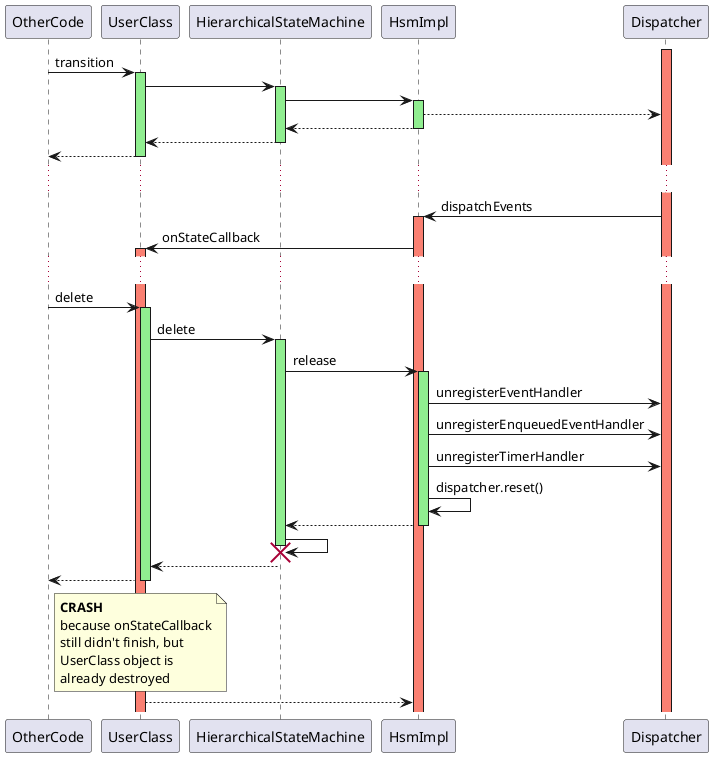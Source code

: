 @startuml

participant OtherCode
participant UserClass
participant HierarchicalStateMachine as HSM
participant HsmImpl
participant Dispatcher

activate Dispatcher #Salmon

OtherCode -> UserClass++ #LightGreen: transition
    UserClass -> HSM++ #LightGreen
        HSM -> HsmImpl++ #LightGreen
            HsmImpl --> Dispatcher
        return
    return
return

...

Dispatcher -> HsmImpl: dispatchEvents
activate HsmImpl #Salmon
HsmImpl -> UserClass: onStateCallback
activate UserClass #Salmon

...

OtherCode -> UserClass++ #LightGreen: delete
    UserClass -> HSM++ #LightGreen: delete
        HSM -> HsmImpl++ #LightGreen: release
            HsmImpl -> Dispatcher: unregisterEventHandler
            HsmImpl -> Dispatcher: unregisterEnqueuedEventHandler
            HsmImpl -> Dispatcher: unregisterTimerHandler
            HsmImpl -> HsmImpl: dispatcher.reset()
        return
        HSM -> HSM !!
    return
    ' UserClass -> UserClass !!
return

note over UserClass
    **CRASH**
    because onStateCallback
    still didn't finish, but
    UserClass object is
    already destroyed
end note

UserClass --> HsmImpl

@enduml